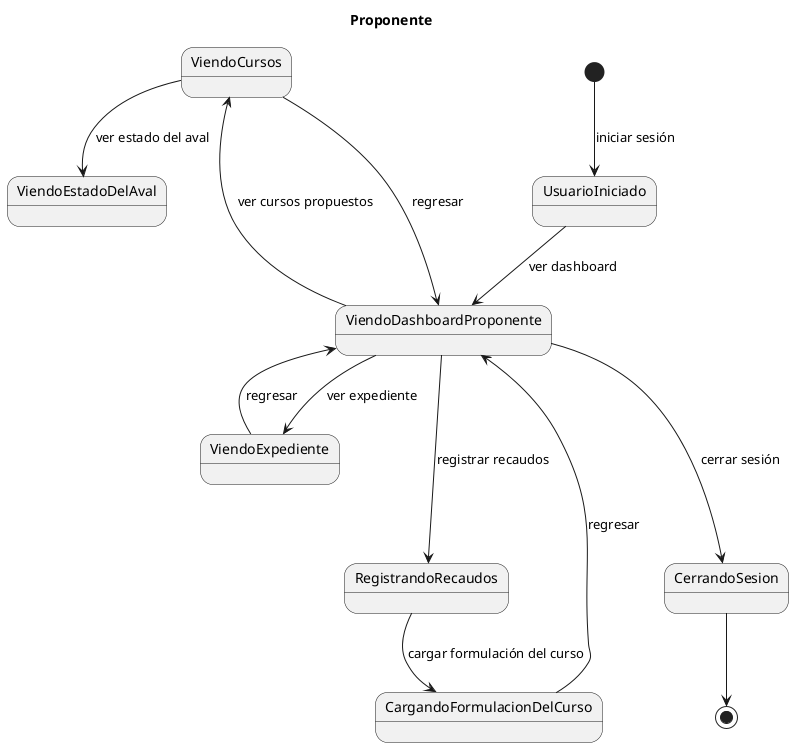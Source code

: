 @startuml DisciplinaDeRequisitosDiagramaDeEstadoRelacionProponente
title Proponente

[*] --> UsuarioIniciado : iniciar sesión
UsuarioIniciado --> ViendoDashboardProponente : ver dashboard
ViendoDashboardProponente --> ViendoExpediente : ver expediente
ViendoExpediente --> ViendoDashboardProponente : regresar
ViendoDashboardProponente ---> ViendoCursos : ver cursos propuestos
ViendoCursos --> ViendoEstadoDelAval : ver estado del aval
ViendoCursos -> ViendoDashboardProponente : regresar
ViendoDashboardProponente ---> RegistrandoRecaudos : registrar recaudos
RegistrandoRecaudos --> CargandoFormulacionDelCurso : cargar formulación del curso
CargandoFormulacionDelCurso --> ViendoDashboardProponente : regresar
ViendoDashboardProponente  ---> CerrandoSesion : cerrar sesión 
CerrandoSesion --> [*]

@enduml